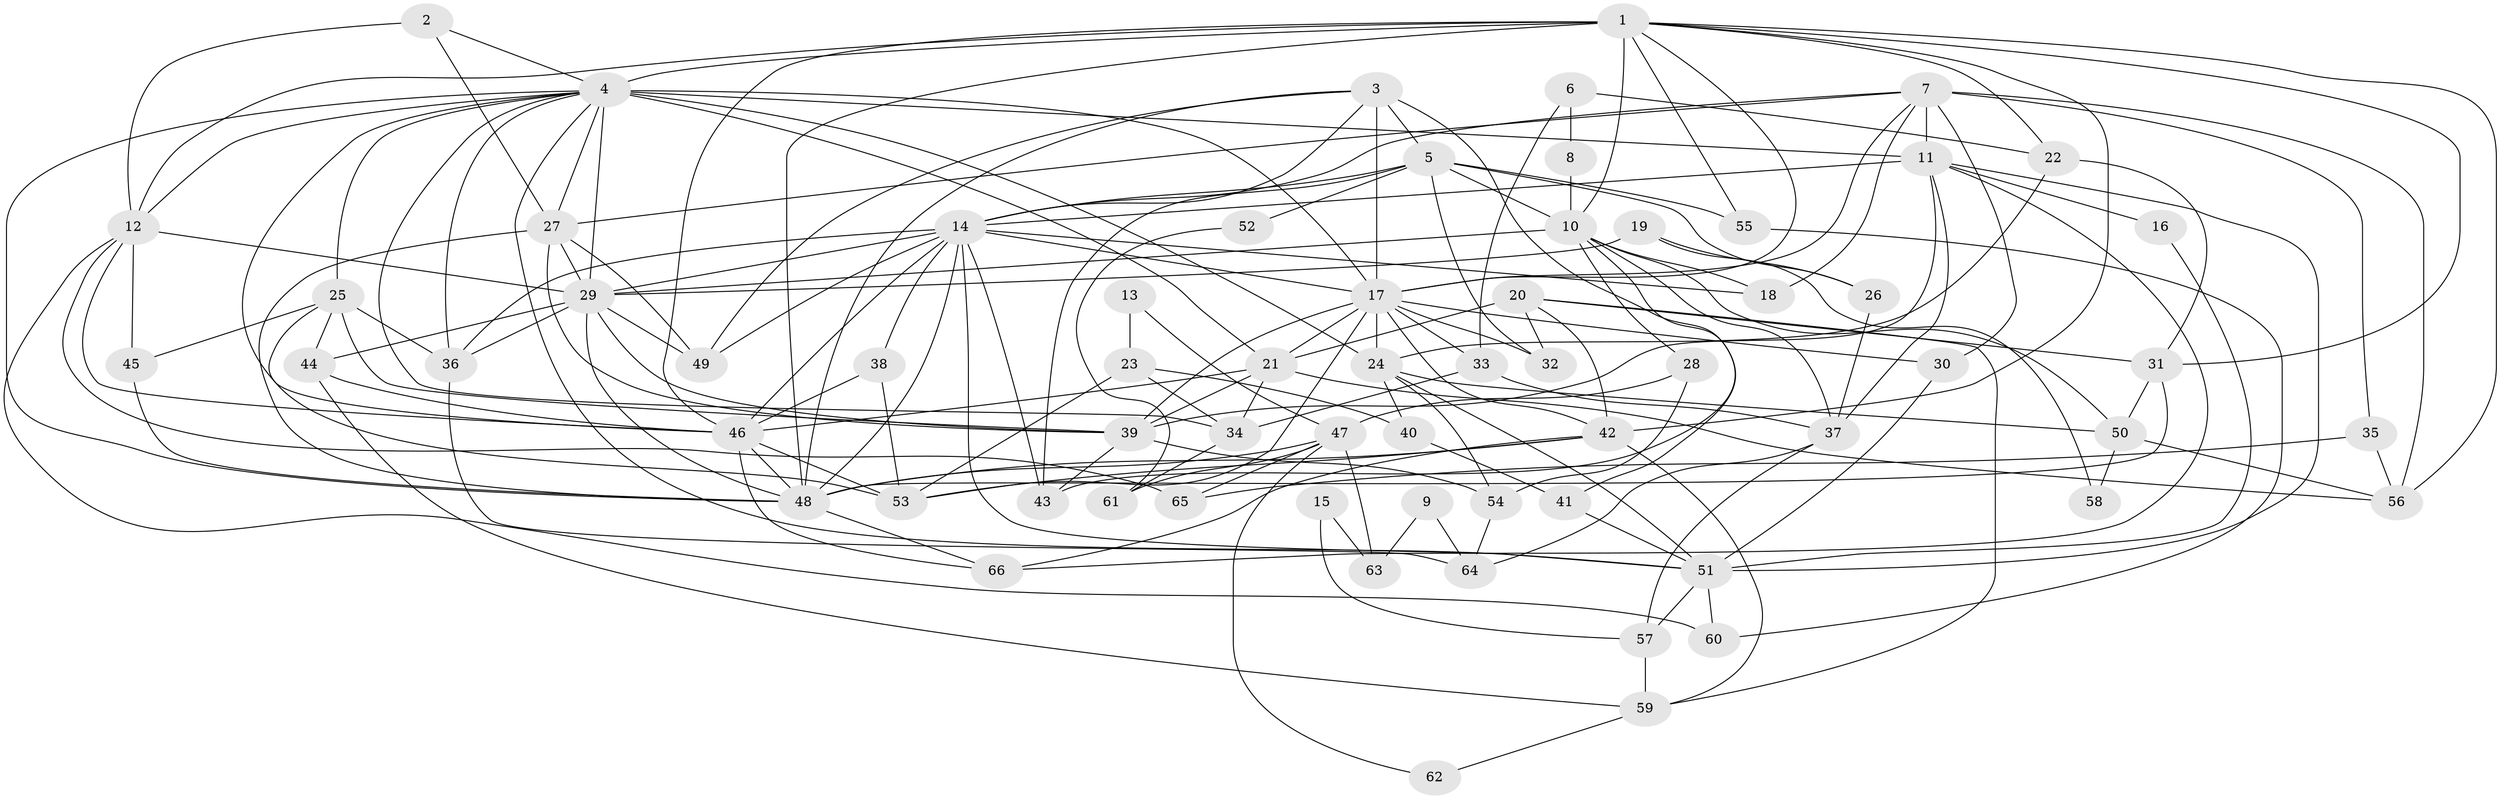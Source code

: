 // original degree distribution, {5: 0.13636363636363635, 2: 0.09090909090909091, 7: 0.045454545454545456, 3: 0.3181818181818182, 4: 0.3106060606060606, 6: 0.08333333333333333, 8: 0.015151515151515152}
// Generated by graph-tools (version 1.1) at 2025/36/03/09/25 02:36:08]
// undirected, 66 vertices, 174 edges
graph export_dot {
graph [start="1"]
  node [color=gray90,style=filled];
  1;
  2;
  3;
  4;
  5;
  6;
  7;
  8;
  9;
  10;
  11;
  12;
  13;
  14;
  15;
  16;
  17;
  18;
  19;
  20;
  21;
  22;
  23;
  24;
  25;
  26;
  27;
  28;
  29;
  30;
  31;
  32;
  33;
  34;
  35;
  36;
  37;
  38;
  39;
  40;
  41;
  42;
  43;
  44;
  45;
  46;
  47;
  48;
  49;
  50;
  51;
  52;
  53;
  54;
  55;
  56;
  57;
  58;
  59;
  60;
  61;
  62;
  63;
  64;
  65;
  66;
  1 -- 4 [weight=2.0];
  1 -- 10 [weight=1.0];
  1 -- 12 [weight=2.0];
  1 -- 17 [weight=1.0];
  1 -- 22 [weight=1.0];
  1 -- 31 [weight=1.0];
  1 -- 42 [weight=1.0];
  1 -- 46 [weight=1.0];
  1 -- 48 [weight=1.0];
  1 -- 55 [weight=1.0];
  1 -- 56 [weight=1.0];
  2 -- 4 [weight=1.0];
  2 -- 12 [weight=1.0];
  2 -- 27 [weight=1.0];
  3 -- 5 [weight=2.0];
  3 -- 14 [weight=1.0];
  3 -- 17 [weight=1.0];
  3 -- 41 [weight=1.0];
  3 -- 48 [weight=1.0];
  3 -- 49 [weight=1.0];
  4 -- 11 [weight=3.0];
  4 -- 12 [weight=1.0];
  4 -- 17 [weight=1.0];
  4 -- 21 [weight=1.0];
  4 -- 24 [weight=2.0];
  4 -- 25 [weight=1.0];
  4 -- 27 [weight=1.0];
  4 -- 29 [weight=1.0];
  4 -- 34 [weight=1.0];
  4 -- 36 [weight=1.0];
  4 -- 46 [weight=1.0];
  4 -- 48 [weight=1.0];
  4 -- 51 [weight=1.0];
  5 -- 10 [weight=1.0];
  5 -- 14 [weight=1.0];
  5 -- 26 [weight=1.0];
  5 -- 32 [weight=1.0];
  5 -- 43 [weight=1.0];
  5 -- 52 [weight=1.0];
  5 -- 55 [weight=1.0];
  6 -- 8 [weight=1.0];
  6 -- 22 [weight=1.0];
  6 -- 33 [weight=1.0];
  7 -- 11 [weight=1.0];
  7 -- 14 [weight=1.0];
  7 -- 17 [weight=1.0];
  7 -- 18 [weight=1.0];
  7 -- 27 [weight=1.0];
  7 -- 30 [weight=1.0];
  7 -- 35 [weight=1.0];
  7 -- 56 [weight=2.0];
  8 -- 10 [weight=1.0];
  9 -- 63 [weight=1.0];
  9 -- 64 [weight=1.0];
  10 -- 18 [weight=1.0];
  10 -- 28 [weight=1.0];
  10 -- 29 [weight=1.0];
  10 -- 37 [weight=1.0];
  10 -- 43 [weight=1.0];
  10 -- 50 [weight=1.0];
  11 -- 14 [weight=1.0];
  11 -- 16 [weight=2.0];
  11 -- 37 [weight=1.0];
  11 -- 39 [weight=2.0];
  11 -- 51 [weight=1.0];
  11 -- 66 [weight=1.0];
  12 -- 29 [weight=1.0];
  12 -- 45 [weight=2.0];
  12 -- 46 [weight=1.0];
  12 -- 60 [weight=1.0];
  12 -- 65 [weight=1.0];
  13 -- 23 [weight=1.0];
  13 -- 47 [weight=1.0];
  14 -- 17 [weight=1.0];
  14 -- 18 [weight=2.0];
  14 -- 29 [weight=1.0];
  14 -- 36 [weight=1.0];
  14 -- 38 [weight=1.0];
  14 -- 43 [weight=1.0];
  14 -- 46 [weight=2.0];
  14 -- 48 [weight=1.0];
  14 -- 49 [weight=1.0];
  14 -- 51 [weight=2.0];
  15 -- 57 [weight=1.0];
  15 -- 63 [weight=1.0];
  16 -- 51 [weight=1.0];
  17 -- 21 [weight=1.0];
  17 -- 24 [weight=2.0];
  17 -- 30 [weight=1.0];
  17 -- 32 [weight=1.0];
  17 -- 33 [weight=1.0];
  17 -- 39 [weight=1.0];
  17 -- 42 [weight=1.0];
  17 -- 53 [weight=1.0];
  19 -- 26 [weight=1.0];
  19 -- 29 [weight=1.0];
  19 -- 58 [weight=1.0];
  20 -- 21 [weight=2.0];
  20 -- 31 [weight=1.0];
  20 -- 32 [weight=1.0];
  20 -- 42 [weight=1.0];
  20 -- 59 [weight=1.0];
  21 -- 34 [weight=1.0];
  21 -- 39 [weight=1.0];
  21 -- 46 [weight=1.0];
  21 -- 56 [weight=1.0];
  22 -- 24 [weight=1.0];
  22 -- 31 [weight=1.0];
  23 -- 34 [weight=1.0];
  23 -- 40 [weight=1.0];
  23 -- 53 [weight=1.0];
  24 -- 40 [weight=1.0];
  24 -- 50 [weight=1.0];
  24 -- 51 [weight=1.0];
  24 -- 54 [weight=1.0];
  25 -- 36 [weight=1.0];
  25 -- 39 [weight=1.0];
  25 -- 44 [weight=1.0];
  25 -- 45 [weight=1.0];
  25 -- 53 [weight=1.0];
  26 -- 37 [weight=1.0];
  27 -- 29 [weight=1.0];
  27 -- 39 [weight=1.0];
  27 -- 48 [weight=1.0];
  27 -- 49 [weight=1.0];
  28 -- 47 [weight=1.0];
  28 -- 54 [weight=1.0];
  29 -- 36 [weight=1.0];
  29 -- 39 [weight=1.0];
  29 -- 44 [weight=1.0];
  29 -- 48 [weight=1.0];
  29 -- 49 [weight=1.0];
  30 -- 51 [weight=1.0];
  31 -- 48 [weight=1.0];
  31 -- 50 [weight=1.0];
  33 -- 34 [weight=1.0];
  33 -- 37 [weight=1.0];
  34 -- 61 [weight=1.0];
  35 -- 56 [weight=1.0];
  35 -- 65 [weight=1.0];
  36 -- 64 [weight=1.0];
  37 -- 57 [weight=1.0];
  37 -- 64 [weight=1.0];
  38 -- 46 [weight=1.0];
  38 -- 53 [weight=1.0];
  39 -- 43 [weight=1.0];
  39 -- 54 [weight=1.0];
  40 -- 41 [weight=1.0];
  41 -- 51 [weight=1.0];
  42 -- 48 [weight=1.0];
  42 -- 53 [weight=1.0];
  42 -- 59 [weight=1.0];
  42 -- 66 [weight=1.0];
  44 -- 46 [weight=1.0];
  44 -- 59 [weight=1.0];
  45 -- 48 [weight=1.0];
  46 -- 48 [weight=1.0];
  46 -- 53 [weight=1.0];
  46 -- 66 [weight=1.0];
  47 -- 48 [weight=1.0];
  47 -- 61 [weight=1.0];
  47 -- 62 [weight=1.0];
  47 -- 63 [weight=1.0];
  47 -- 65 [weight=1.0];
  48 -- 66 [weight=1.0];
  50 -- 56 [weight=1.0];
  50 -- 58 [weight=1.0];
  51 -- 57 [weight=1.0];
  51 -- 60 [weight=1.0];
  52 -- 61 [weight=1.0];
  54 -- 64 [weight=1.0];
  55 -- 60 [weight=1.0];
  57 -- 59 [weight=1.0];
  59 -- 62 [weight=1.0];
}
